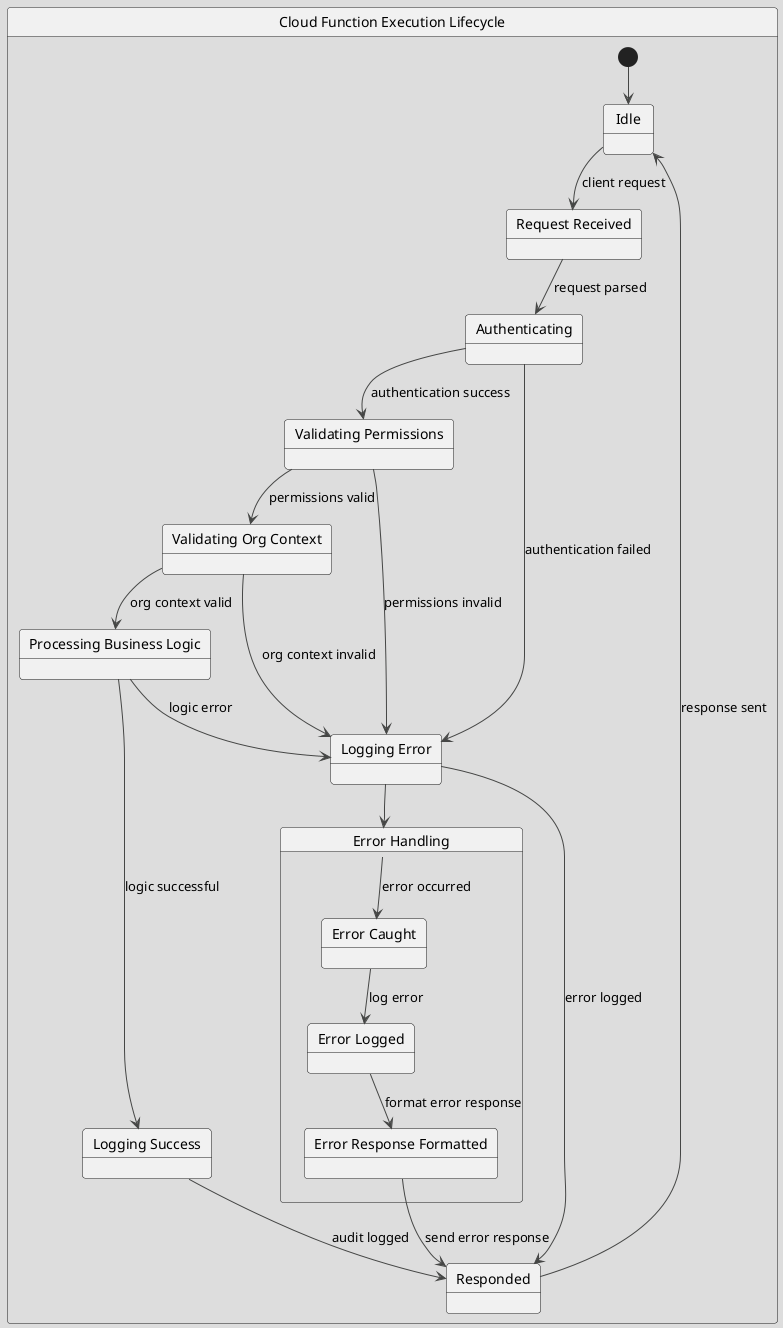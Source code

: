 @startuml
!theme toy

state "Cloud Function Execution Lifecycle" as CFExecution {
  state "Idle" as Idle
  state "Request Received" as Received
  state "Authenticating" as Authenticating
  state "Validating Permissions" as ValidatingPerms
  state "Validating Org Context" as ValidatingOrg
  state "Processing Business Logic" as ProcessingLogic
  state "Logging Success" as LoggingSuccess
  state "Logging Error" as LoggingError
  state "Responded" as Responded

  [*] --> Idle
  Idle --> Received : client request
  Received --> Authenticating : request parsed
  Authenticating --> ValidatingPerms : authentication success
  Authenticating --> LoggingError : authentication failed

  ValidatingPerms --> ValidatingOrg : permissions valid
  ValidatingPerms --> LoggingError : permissions invalid

  ValidatingOrg --> ProcessingLogic : org context valid
  ValidatingOrg --> LoggingError : org context invalid

  ProcessingLogic --> LoggingSuccess : logic successful
  ProcessingLogic --> LoggingError : logic error

  LoggingSuccess --> Responded : audit logged
  LoggingError --> Responded : error logged

  Responded --> Idle : response sent

  state "Error Handling" as ErrorHandling {
    state "Error Caught" as ErrorCaught
    state "Error Logged" as ErrorLogged
    state "Error Response Formatted" as ErrorFormatted
  }

  LoggingError --> ErrorHandling
  ErrorHandling --> ErrorCaught : error occurred
  ErrorCaught --> ErrorLogged : log error
  ErrorLogged --> ErrorFormatted : format error response
  ErrorFormatted --> Responded : send error response

}
@enduml